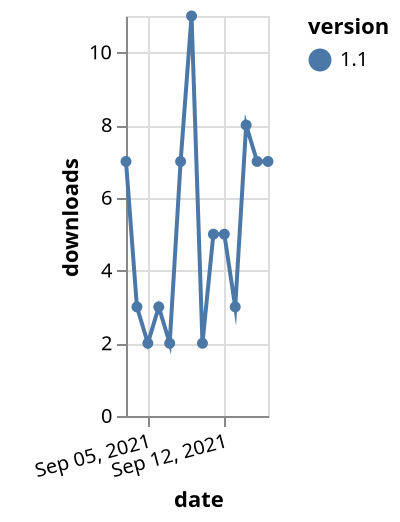 {"$schema": "https://vega.github.io/schema/vega-lite/v5.json", "description": "A simple bar chart with embedded data.", "data": {"values": [{"date": "2021-09-03", "total": 22945, "delta": 7, "version": "1.1"}, {"date": "2021-09-04", "total": 22948, "delta": 3, "version": "1.1"}, {"date": "2021-09-05", "total": 22950, "delta": 2, "version": "1.1"}, {"date": "2021-09-06", "total": 22953, "delta": 3, "version": "1.1"}, {"date": "2021-09-07", "total": 22955, "delta": 2, "version": "1.1"}, {"date": "2021-09-08", "total": 22962, "delta": 7, "version": "1.1"}, {"date": "2021-09-09", "total": 22973, "delta": 11, "version": "1.1"}, {"date": "2021-09-10", "total": 22975, "delta": 2, "version": "1.1"}, {"date": "2021-09-11", "total": 22980, "delta": 5, "version": "1.1"}, {"date": "2021-09-12", "total": 22985, "delta": 5, "version": "1.1"}, {"date": "2021-09-13", "total": 22988, "delta": 3, "version": "1.1"}, {"date": "2021-09-14", "total": 22996, "delta": 8, "version": "1.1"}, {"date": "2021-09-15", "total": 23003, "delta": 7, "version": "1.1"}, {"date": "2021-09-16", "total": 23010, "delta": 7, "version": "1.1"}]}, "width": "container", "mark": {"type": "line", "point": {"filled": true}}, "encoding": {"x": {"field": "date", "type": "temporal", "timeUnit": "yearmonthdate", "title": "date", "axis": {"labelAngle": -15}}, "y": {"field": "delta", "type": "quantitative", "title": "downloads"}, "color": {"field": "version", "type": "nominal"}, "tooltip": {"field": "delta"}}}